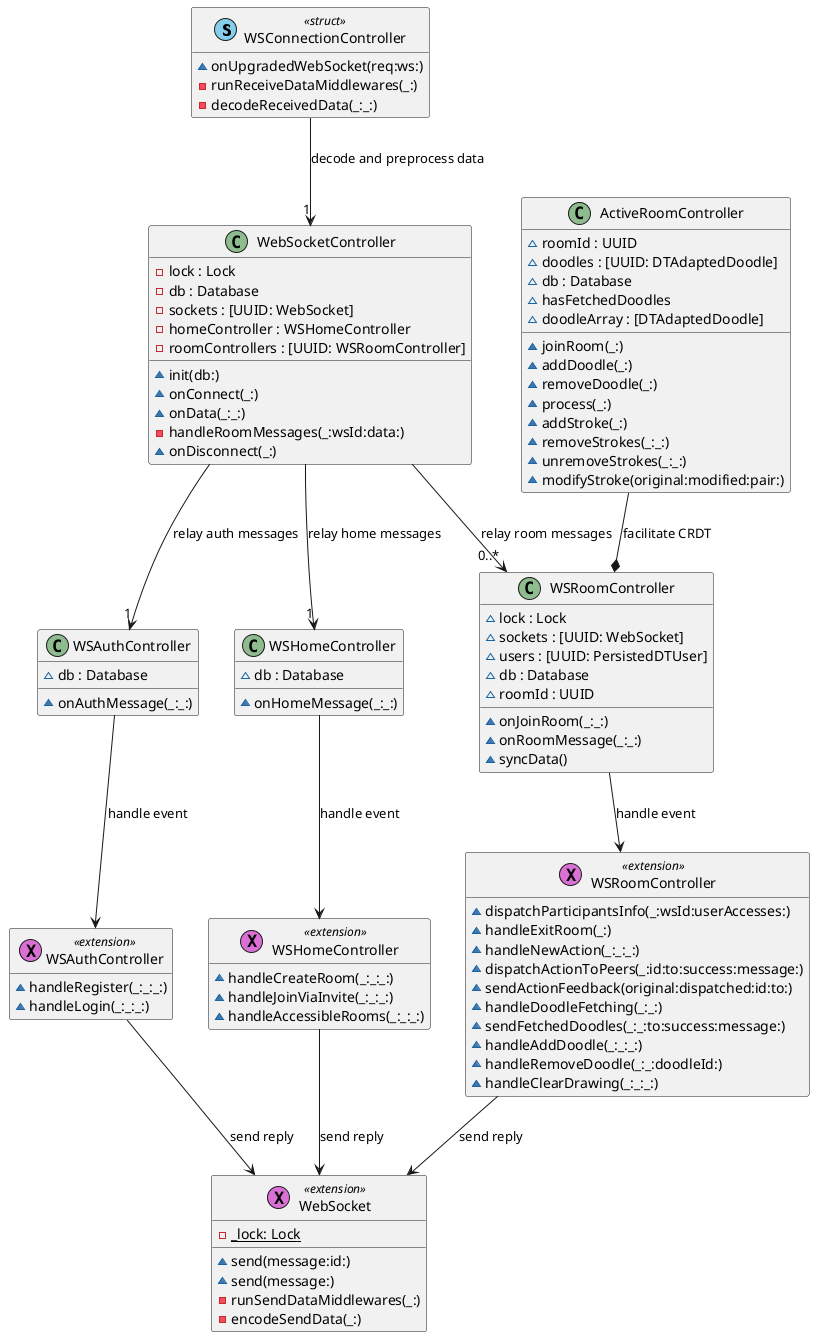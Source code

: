 @startuml
' STYLE START
hide empty members
skinparam shadowing false
' STYLE END

class "WSConnectionController" as WSConnectionController << (S, SkyBlue) struct >> { 
  ~onUpgradedWebSocket(req:ws:)
  -runReceiveDataMiddlewares(_:)
  -decodeReceivedData(_:_:) 
}
class "WSRoomController" as WSRoomController << (C, DarkSeaGreen) >> { 
  ~lock : Lock
  ~sockets : [UUID: WebSocket]
  ~users : [UUID: PersistedDTUser]
  ~db : Database
  ~roomId : UUID
  ~onJoinRoom(_:_:)
  ~onRoomMessage(_:_:)
  ~syncData() 
}
class "ActiveRoomController" as ActiveRoomController << (C, DarkSeaGreen) >> { 
  ~roomId : UUID
  ~doodles : [UUID: DTAdaptedDoodle]
  ~db : Database
  ~hasFetchedDoodles
  ~doodleArray : [DTAdaptedDoodle]
  ~joinRoom(_:)
  ~addDoodle(_:)
  ~removeDoodle(_:)
  ~process(_:)
  ~addStroke(_:)
  ~removeStrokes(_:_:)
  ~unremoveStrokes(_:_:)
  ~modifyStroke(original:modified:pair:) 
}
ActiveRoomController --* WSRoomController : facilitate CRDT
class "WSRoomController" as WSRoomControllerExt << (X, Orchid) extension >> {
  ~dispatchParticipantsInfo(_:wsId:userAccesses:)
  ~handleExitRoom(_:)
  ~handleNewAction(_:_:_:)
  ~dispatchActionToPeers(_:id:to:success:message:)
  ~sendActionFeedback(original:dispatched:id:to:)
  ~handleDoodleFetching(_:_:)
  ~sendFetchedDoodles(_:_:to:success:message:)
  ~handleAddDoodle(_:_:_:)
  ~handleRemoveDoodle(_:_:doodleId:)
  ~handleClearDrawing(_:_:_:) 
}
WSRoomController --> WSRoomControllerExt : handle event

class "WSHomeController" as WSHomeController << (C, DarkSeaGreen) >> { 
  ~db : Database
  ~onHomeMessage(_:_:)
}
class "WSHomeController" as WSHomeControllerExt << (X, Orchid) extension >> { 
  ~handleCreateRoom(_:_:_:)
  ~handleJoinViaInvite(_:_:_:)
  ~handleAccessibleRooms(_:_:_:) 
}
WSHomeController --> WSHomeControllerExt : handle event

class "WSAuthController" as WSAuthController << (C, DarkSeaGreen) >> { 
  ~db : Database
  ~onAuthMessage(_:_:)
}
class "WSAuthController" as WSAuthControllerExt << (X, Orchid) extension >> { 
  ~handleRegister(_:_:_:)
  ~handleLogin(_:_:_:)
}
WSAuthController --> WSAuthControllerExt : handle event
class "WebSocketController" as WebSocketController << (C, DarkSeaGreen) >> { 
  -lock : Lock
  -db : Database
  -sockets : [UUID: WebSocket]
  -homeController : WSHomeController
  -roomControllers : [UUID: WSRoomController]
  ~init(db:)
  ~onConnect(_:)
  ~onData(_:_:)
  -handleRoomMessages(_:wsId:data:)
  ~onDisconnect(_:)
}

class "WebSocket" as WebSocket << (X, Orchid) extension >> { 
  -{static} _lock: Lock
  ~send(message:id:)
  ~send(message:)
  -runSendDataMiddlewares(_:)
  -encodeSendData(_:) 
}

WSConnectionController --> "1" WebSocketController : decode and preprocess data
WebSocketController --> "1" WSAuthController : relay auth messages
WebSocketController --> "1" WSHomeController : relay home messages
WebSocketController --> "0..*" WSRoomController : relay room messages
WSAuthController -right[hidden]- WSHomeController
WSHomeController -right[hidden]- WSRoomController
WSAuthControllerExt --> WebSocket : send reply
WSHomeControllerExt --> WebSocket : send reply
WSRoomControllerExt --> WebSocket : send reply
@enduml